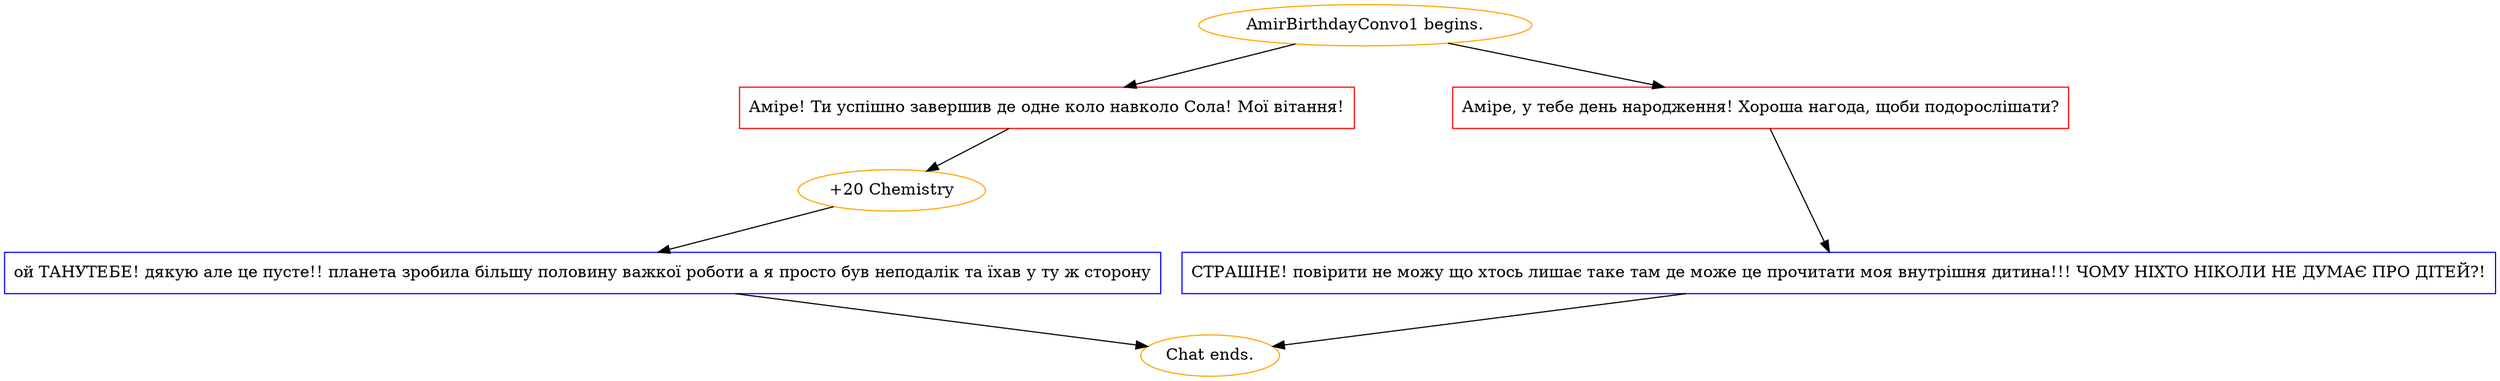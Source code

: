 digraph {
	"AmirBirthdayConvo1 begins." [color=orange];
		"AmirBirthdayConvo1 begins." -> j887351820;
		"AmirBirthdayConvo1 begins." -> j50548017;
	j887351820 [label="Аміре! Ти успішно завершив де одне коло навколо Сола! Мої вітання!",shape=box,color=red];
		j887351820 -> j1317038288;
	j50548017 [label="Аміре, у тебе день народження! Хороша нагода, щоби подорослішати?",shape=box,color=red];
		j50548017 -> j669049541;
	j1317038288 [label="+20 Chemistry",color=orange];
		j1317038288 -> j3436062560;
	j669049541 [label="СТРАШНЕ! повірити не можу що хтось лишає таке там де може це прочитати моя внутрішня дитина!!! ЧОМУ НІХТО НІКОЛИ НЕ ДУМАЄ ПРО ДІТЕЙ?!",shape=box,color=blue];
		j669049541 -> "Chat ends.";
	j3436062560 [label="ой ТАНУТЕБЕ! дякую але це пусте!! планета зробила більшу половину важкої роботи а я просто був неподалік та їхав у ту ж сторону",shape=box,color=blue];
		j3436062560 -> "Chat ends.";
	"Chat ends." [color=orange];
}